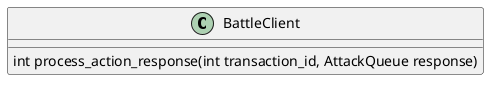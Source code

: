 @startuml
class BattleClient {
    int process_action_response(int transaction_id, AttackQueue response)
}
@enduml